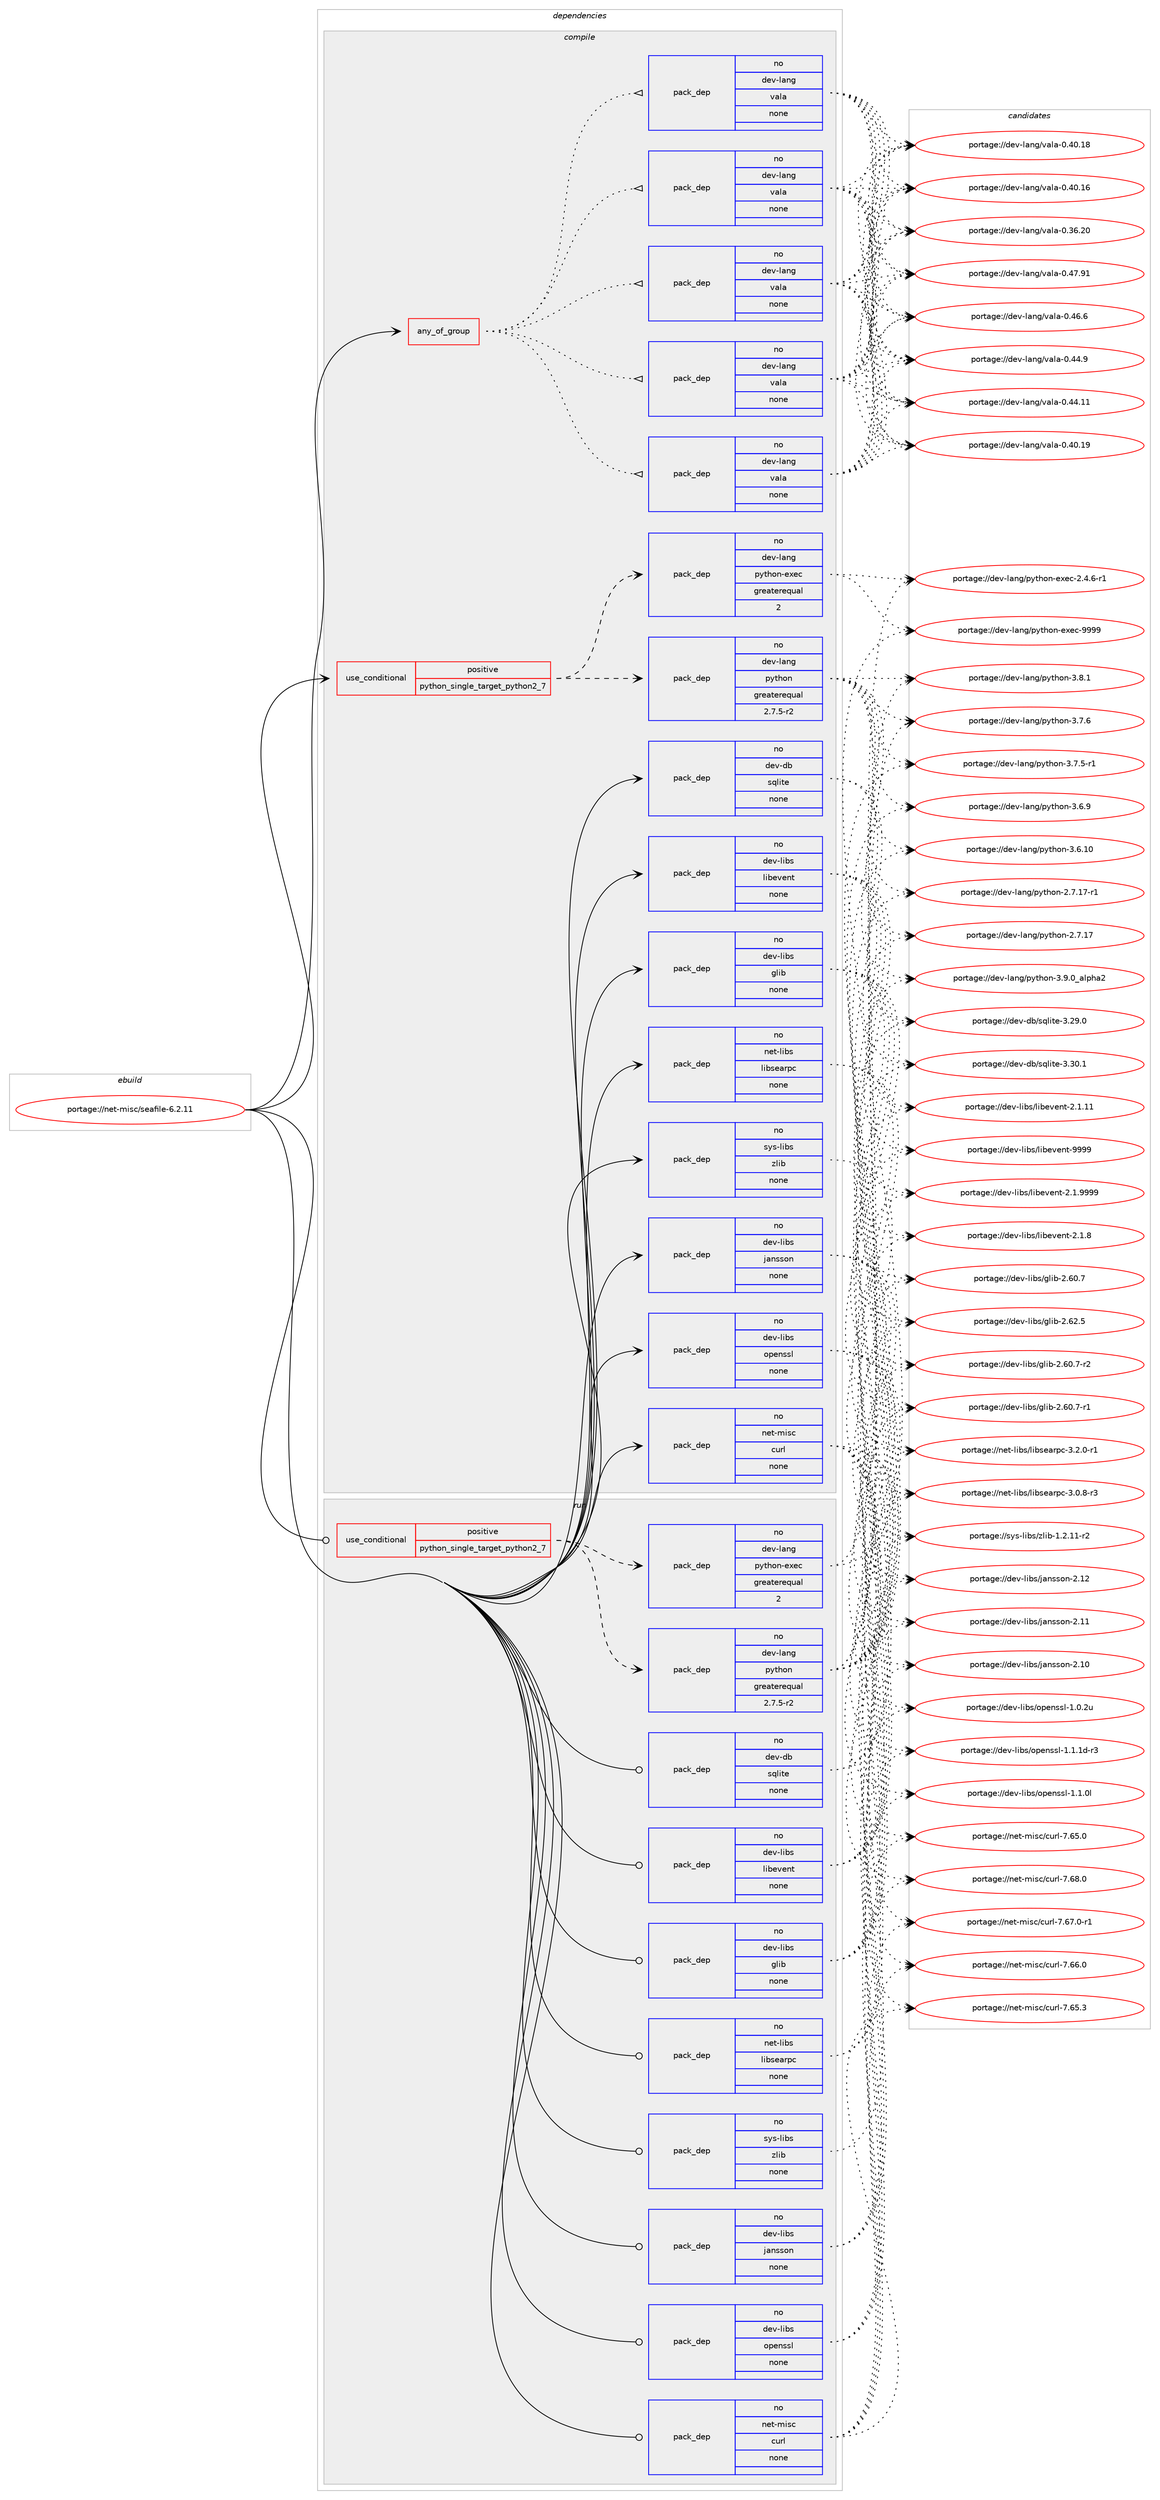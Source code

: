 digraph prolog {

# *************
# Graph options
# *************

newrank=true;
concentrate=true;
compound=true;
graph [rankdir=LR,fontname=Helvetica,fontsize=10,ranksep=1.5];#, ranksep=2.5, nodesep=0.2];
edge  [arrowhead=vee];
node  [fontname=Helvetica,fontsize=10];

# **********
# The ebuild
# **********

subgraph cluster_leftcol {
color=gray;
rank=same;
label=<<i>ebuild</i>>;
id [label="portage://net-misc/seafile-6.2.11", color=red, width=4, href="../net-misc/seafile-6.2.11.svg"];
}

# ****************
# The dependencies
# ****************

subgraph cluster_midcol {
color=gray;
label=<<i>dependencies</i>>;
subgraph cluster_compile {
fillcolor="#eeeeee";
style=filled;
label=<<i>compile</i>>;
subgraph any1448 {
dependency78034 [label=<<TABLE BORDER="0" CELLBORDER="1" CELLSPACING="0" CELLPADDING="4"><TR><TD CELLPADDING="10">any_of_group</TD></TR></TABLE>>, shape=none, color=red];subgraph pack60391 {
dependency78035 [label=<<TABLE BORDER="0" CELLBORDER="1" CELLSPACING="0" CELLPADDING="4" WIDTH="220"><TR><TD ROWSPAN="6" CELLPADDING="30">pack_dep</TD></TR><TR><TD WIDTH="110">no</TD></TR><TR><TD>dev-lang</TD></TR><TR><TD>vala</TD></TR><TR><TD>none</TD></TR><TR><TD></TD></TR></TABLE>>, shape=none, color=blue];
}
dependency78034:e -> dependency78035:w [weight=20,style="dotted",arrowhead="oinv"];
subgraph pack60392 {
dependency78036 [label=<<TABLE BORDER="0" CELLBORDER="1" CELLSPACING="0" CELLPADDING="4" WIDTH="220"><TR><TD ROWSPAN="6" CELLPADDING="30">pack_dep</TD></TR><TR><TD WIDTH="110">no</TD></TR><TR><TD>dev-lang</TD></TR><TR><TD>vala</TD></TR><TR><TD>none</TD></TR><TR><TD></TD></TR></TABLE>>, shape=none, color=blue];
}
dependency78034:e -> dependency78036:w [weight=20,style="dotted",arrowhead="oinv"];
subgraph pack60393 {
dependency78037 [label=<<TABLE BORDER="0" CELLBORDER="1" CELLSPACING="0" CELLPADDING="4" WIDTH="220"><TR><TD ROWSPAN="6" CELLPADDING="30">pack_dep</TD></TR><TR><TD WIDTH="110">no</TD></TR><TR><TD>dev-lang</TD></TR><TR><TD>vala</TD></TR><TR><TD>none</TD></TR><TR><TD></TD></TR></TABLE>>, shape=none, color=blue];
}
dependency78034:e -> dependency78037:w [weight=20,style="dotted",arrowhead="oinv"];
subgraph pack60394 {
dependency78038 [label=<<TABLE BORDER="0" CELLBORDER="1" CELLSPACING="0" CELLPADDING="4" WIDTH="220"><TR><TD ROWSPAN="6" CELLPADDING="30">pack_dep</TD></TR><TR><TD WIDTH="110">no</TD></TR><TR><TD>dev-lang</TD></TR><TR><TD>vala</TD></TR><TR><TD>none</TD></TR><TR><TD></TD></TR></TABLE>>, shape=none, color=blue];
}
dependency78034:e -> dependency78038:w [weight=20,style="dotted",arrowhead="oinv"];
subgraph pack60395 {
dependency78039 [label=<<TABLE BORDER="0" CELLBORDER="1" CELLSPACING="0" CELLPADDING="4" WIDTH="220"><TR><TD ROWSPAN="6" CELLPADDING="30">pack_dep</TD></TR><TR><TD WIDTH="110">no</TD></TR><TR><TD>dev-lang</TD></TR><TR><TD>vala</TD></TR><TR><TD>none</TD></TR><TR><TD></TD></TR></TABLE>>, shape=none, color=blue];
}
dependency78034:e -> dependency78039:w [weight=20,style="dotted",arrowhead="oinv"];
}
id:e -> dependency78034:w [weight=20,style="solid",arrowhead="vee"];
subgraph cond16134 {
dependency78040 [label=<<TABLE BORDER="0" CELLBORDER="1" CELLSPACING="0" CELLPADDING="4"><TR><TD ROWSPAN="3" CELLPADDING="10">use_conditional</TD></TR><TR><TD>positive</TD></TR><TR><TD>python_single_target_python2_7</TD></TR></TABLE>>, shape=none, color=red];
subgraph pack60396 {
dependency78041 [label=<<TABLE BORDER="0" CELLBORDER="1" CELLSPACING="0" CELLPADDING="4" WIDTH="220"><TR><TD ROWSPAN="6" CELLPADDING="30">pack_dep</TD></TR><TR><TD WIDTH="110">no</TD></TR><TR><TD>dev-lang</TD></TR><TR><TD>python</TD></TR><TR><TD>greaterequal</TD></TR><TR><TD>2.7.5-r2</TD></TR></TABLE>>, shape=none, color=blue];
}
dependency78040:e -> dependency78041:w [weight=20,style="dashed",arrowhead="vee"];
subgraph pack60397 {
dependency78042 [label=<<TABLE BORDER="0" CELLBORDER="1" CELLSPACING="0" CELLPADDING="4" WIDTH="220"><TR><TD ROWSPAN="6" CELLPADDING="30">pack_dep</TD></TR><TR><TD WIDTH="110">no</TD></TR><TR><TD>dev-lang</TD></TR><TR><TD>python-exec</TD></TR><TR><TD>greaterequal</TD></TR><TR><TD>2</TD></TR></TABLE>>, shape=none, color=blue];
}
dependency78040:e -> dependency78042:w [weight=20,style="dashed",arrowhead="vee"];
}
id:e -> dependency78040:w [weight=20,style="solid",arrowhead="vee"];
subgraph pack60398 {
dependency78043 [label=<<TABLE BORDER="0" CELLBORDER="1" CELLSPACING="0" CELLPADDING="4" WIDTH="220"><TR><TD ROWSPAN="6" CELLPADDING="30">pack_dep</TD></TR><TR><TD WIDTH="110">no</TD></TR><TR><TD>dev-db</TD></TR><TR><TD>sqlite</TD></TR><TR><TD>none</TD></TR><TR><TD></TD></TR></TABLE>>, shape=none, color=blue];
}
id:e -> dependency78043:w [weight=20,style="solid",arrowhead="vee"];
subgraph pack60399 {
dependency78044 [label=<<TABLE BORDER="0" CELLBORDER="1" CELLSPACING="0" CELLPADDING="4" WIDTH="220"><TR><TD ROWSPAN="6" CELLPADDING="30">pack_dep</TD></TR><TR><TD WIDTH="110">no</TD></TR><TR><TD>dev-libs</TD></TR><TR><TD>glib</TD></TR><TR><TD>none</TD></TR><TR><TD></TD></TR></TABLE>>, shape=none, color=blue];
}
id:e -> dependency78044:w [weight=20,style="solid",arrowhead="vee"];
subgraph pack60400 {
dependency78045 [label=<<TABLE BORDER="0" CELLBORDER="1" CELLSPACING="0" CELLPADDING="4" WIDTH="220"><TR><TD ROWSPAN="6" CELLPADDING="30">pack_dep</TD></TR><TR><TD WIDTH="110">no</TD></TR><TR><TD>dev-libs</TD></TR><TR><TD>jansson</TD></TR><TR><TD>none</TD></TR><TR><TD></TD></TR></TABLE>>, shape=none, color=blue];
}
id:e -> dependency78045:w [weight=20,style="solid",arrowhead="vee"];
subgraph pack60401 {
dependency78046 [label=<<TABLE BORDER="0" CELLBORDER="1" CELLSPACING="0" CELLPADDING="4" WIDTH="220"><TR><TD ROWSPAN="6" CELLPADDING="30">pack_dep</TD></TR><TR><TD WIDTH="110">no</TD></TR><TR><TD>dev-libs</TD></TR><TR><TD>libevent</TD></TR><TR><TD>none</TD></TR><TR><TD></TD></TR></TABLE>>, shape=none, color=blue];
}
id:e -> dependency78046:w [weight=20,style="solid",arrowhead="vee"];
subgraph pack60402 {
dependency78047 [label=<<TABLE BORDER="0" CELLBORDER="1" CELLSPACING="0" CELLPADDING="4" WIDTH="220"><TR><TD ROWSPAN="6" CELLPADDING="30">pack_dep</TD></TR><TR><TD WIDTH="110">no</TD></TR><TR><TD>dev-libs</TD></TR><TR><TD>openssl</TD></TR><TR><TD>none</TD></TR><TR><TD></TD></TR></TABLE>>, shape=none, color=blue];
}
id:e -> dependency78047:w [weight=20,style="solid",arrowhead="vee"];
subgraph pack60403 {
dependency78048 [label=<<TABLE BORDER="0" CELLBORDER="1" CELLSPACING="0" CELLPADDING="4" WIDTH="220"><TR><TD ROWSPAN="6" CELLPADDING="30">pack_dep</TD></TR><TR><TD WIDTH="110">no</TD></TR><TR><TD>net-libs</TD></TR><TR><TD>libsearpc</TD></TR><TR><TD>none</TD></TR><TR><TD></TD></TR></TABLE>>, shape=none, color=blue];
}
id:e -> dependency78048:w [weight=20,style="solid",arrowhead="vee"];
subgraph pack60404 {
dependency78049 [label=<<TABLE BORDER="0" CELLBORDER="1" CELLSPACING="0" CELLPADDING="4" WIDTH="220"><TR><TD ROWSPAN="6" CELLPADDING="30">pack_dep</TD></TR><TR><TD WIDTH="110">no</TD></TR><TR><TD>net-misc</TD></TR><TR><TD>curl</TD></TR><TR><TD>none</TD></TR><TR><TD></TD></TR></TABLE>>, shape=none, color=blue];
}
id:e -> dependency78049:w [weight=20,style="solid",arrowhead="vee"];
subgraph pack60405 {
dependency78050 [label=<<TABLE BORDER="0" CELLBORDER="1" CELLSPACING="0" CELLPADDING="4" WIDTH="220"><TR><TD ROWSPAN="6" CELLPADDING="30">pack_dep</TD></TR><TR><TD WIDTH="110">no</TD></TR><TR><TD>sys-libs</TD></TR><TR><TD>zlib</TD></TR><TR><TD>none</TD></TR><TR><TD></TD></TR></TABLE>>, shape=none, color=blue];
}
id:e -> dependency78050:w [weight=20,style="solid",arrowhead="vee"];
}
subgraph cluster_compileandrun {
fillcolor="#eeeeee";
style=filled;
label=<<i>compile and run</i>>;
}
subgraph cluster_run {
fillcolor="#eeeeee";
style=filled;
label=<<i>run</i>>;
subgraph cond16135 {
dependency78051 [label=<<TABLE BORDER="0" CELLBORDER="1" CELLSPACING="0" CELLPADDING="4"><TR><TD ROWSPAN="3" CELLPADDING="10">use_conditional</TD></TR><TR><TD>positive</TD></TR><TR><TD>python_single_target_python2_7</TD></TR></TABLE>>, shape=none, color=red];
subgraph pack60406 {
dependency78052 [label=<<TABLE BORDER="0" CELLBORDER="1" CELLSPACING="0" CELLPADDING="4" WIDTH="220"><TR><TD ROWSPAN="6" CELLPADDING="30">pack_dep</TD></TR><TR><TD WIDTH="110">no</TD></TR><TR><TD>dev-lang</TD></TR><TR><TD>python</TD></TR><TR><TD>greaterequal</TD></TR><TR><TD>2.7.5-r2</TD></TR></TABLE>>, shape=none, color=blue];
}
dependency78051:e -> dependency78052:w [weight=20,style="dashed",arrowhead="vee"];
subgraph pack60407 {
dependency78053 [label=<<TABLE BORDER="0" CELLBORDER="1" CELLSPACING="0" CELLPADDING="4" WIDTH="220"><TR><TD ROWSPAN="6" CELLPADDING="30">pack_dep</TD></TR><TR><TD WIDTH="110">no</TD></TR><TR><TD>dev-lang</TD></TR><TR><TD>python-exec</TD></TR><TR><TD>greaterequal</TD></TR><TR><TD>2</TD></TR></TABLE>>, shape=none, color=blue];
}
dependency78051:e -> dependency78053:w [weight=20,style="dashed",arrowhead="vee"];
}
id:e -> dependency78051:w [weight=20,style="solid",arrowhead="odot"];
subgraph pack60408 {
dependency78054 [label=<<TABLE BORDER="0" CELLBORDER="1" CELLSPACING="0" CELLPADDING="4" WIDTH="220"><TR><TD ROWSPAN="6" CELLPADDING="30">pack_dep</TD></TR><TR><TD WIDTH="110">no</TD></TR><TR><TD>dev-db</TD></TR><TR><TD>sqlite</TD></TR><TR><TD>none</TD></TR><TR><TD></TD></TR></TABLE>>, shape=none, color=blue];
}
id:e -> dependency78054:w [weight=20,style="solid",arrowhead="odot"];
subgraph pack60409 {
dependency78055 [label=<<TABLE BORDER="0" CELLBORDER="1" CELLSPACING="0" CELLPADDING="4" WIDTH="220"><TR><TD ROWSPAN="6" CELLPADDING="30">pack_dep</TD></TR><TR><TD WIDTH="110">no</TD></TR><TR><TD>dev-libs</TD></TR><TR><TD>glib</TD></TR><TR><TD>none</TD></TR><TR><TD></TD></TR></TABLE>>, shape=none, color=blue];
}
id:e -> dependency78055:w [weight=20,style="solid",arrowhead="odot"];
subgraph pack60410 {
dependency78056 [label=<<TABLE BORDER="0" CELLBORDER="1" CELLSPACING="0" CELLPADDING="4" WIDTH="220"><TR><TD ROWSPAN="6" CELLPADDING="30">pack_dep</TD></TR><TR><TD WIDTH="110">no</TD></TR><TR><TD>dev-libs</TD></TR><TR><TD>jansson</TD></TR><TR><TD>none</TD></TR><TR><TD></TD></TR></TABLE>>, shape=none, color=blue];
}
id:e -> dependency78056:w [weight=20,style="solid",arrowhead="odot"];
subgraph pack60411 {
dependency78057 [label=<<TABLE BORDER="0" CELLBORDER="1" CELLSPACING="0" CELLPADDING="4" WIDTH="220"><TR><TD ROWSPAN="6" CELLPADDING="30">pack_dep</TD></TR><TR><TD WIDTH="110">no</TD></TR><TR><TD>dev-libs</TD></TR><TR><TD>libevent</TD></TR><TR><TD>none</TD></TR><TR><TD></TD></TR></TABLE>>, shape=none, color=blue];
}
id:e -> dependency78057:w [weight=20,style="solid",arrowhead="odot"];
subgraph pack60412 {
dependency78058 [label=<<TABLE BORDER="0" CELLBORDER="1" CELLSPACING="0" CELLPADDING="4" WIDTH="220"><TR><TD ROWSPAN="6" CELLPADDING="30">pack_dep</TD></TR><TR><TD WIDTH="110">no</TD></TR><TR><TD>dev-libs</TD></TR><TR><TD>openssl</TD></TR><TR><TD>none</TD></TR><TR><TD></TD></TR></TABLE>>, shape=none, color=blue];
}
id:e -> dependency78058:w [weight=20,style="solid",arrowhead="odot"];
subgraph pack60413 {
dependency78059 [label=<<TABLE BORDER="0" CELLBORDER="1" CELLSPACING="0" CELLPADDING="4" WIDTH="220"><TR><TD ROWSPAN="6" CELLPADDING="30">pack_dep</TD></TR><TR><TD WIDTH="110">no</TD></TR><TR><TD>net-libs</TD></TR><TR><TD>libsearpc</TD></TR><TR><TD>none</TD></TR><TR><TD></TD></TR></TABLE>>, shape=none, color=blue];
}
id:e -> dependency78059:w [weight=20,style="solid",arrowhead="odot"];
subgraph pack60414 {
dependency78060 [label=<<TABLE BORDER="0" CELLBORDER="1" CELLSPACING="0" CELLPADDING="4" WIDTH="220"><TR><TD ROWSPAN="6" CELLPADDING="30">pack_dep</TD></TR><TR><TD WIDTH="110">no</TD></TR><TR><TD>net-misc</TD></TR><TR><TD>curl</TD></TR><TR><TD>none</TD></TR><TR><TD></TD></TR></TABLE>>, shape=none, color=blue];
}
id:e -> dependency78060:w [weight=20,style="solid",arrowhead="odot"];
subgraph pack60415 {
dependency78061 [label=<<TABLE BORDER="0" CELLBORDER="1" CELLSPACING="0" CELLPADDING="4" WIDTH="220"><TR><TD ROWSPAN="6" CELLPADDING="30">pack_dep</TD></TR><TR><TD WIDTH="110">no</TD></TR><TR><TD>sys-libs</TD></TR><TR><TD>zlib</TD></TR><TR><TD>none</TD></TR><TR><TD></TD></TR></TABLE>>, shape=none, color=blue];
}
id:e -> dependency78061:w [weight=20,style="solid",arrowhead="odot"];
}
}

# **************
# The candidates
# **************

subgraph cluster_choices {
rank=same;
color=gray;
label=<<i>candidates</i>>;

subgraph choice60391 {
color=black;
nodesep=1;
choice10010111845108971101034711897108974548465255465749 [label="portage://dev-lang/vala-0.47.91", color=red, width=4,href="../dev-lang/vala-0.47.91.svg"];
choice100101118451089711010347118971089745484652544654 [label="portage://dev-lang/vala-0.46.6", color=red, width=4,href="../dev-lang/vala-0.46.6.svg"];
choice100101118451089711010347118971089745484652524657 [label="portage://dev-lang/vala-0.44.9", color=red, width=4,href="../dev-lang/vala-0.44.9.svg"];
choice10010111845108971101034711897108974548465252464949 [label="portage://dev-lang/vala-0.44.11", color=red, width=4,href="../dev-lang/vala-0.44.11.svg"];
choice10010111845108971101034711897108974548465248464957 [label="portage://dev-lang/vala-0.40.19", color=red, width=4,href="../dev-lang/vala-0.40.19.svg"];
choice10010111845108971101034711897108974548465248464956 [label="portage://dev-lang/vala-0.40.18", color=red, width=4,href="../dev-lang/vala-0.40.18.svg"];
choice10010111845108971101034711897108974548465248464954 [label="portage://dev-lang/vala-0.40.16", color=red, width=4,href="../dev-lang/vala-0.40.16.svg"];
choice10010111845108971101034711897108974548465154465048 [label="portage://dev-lang/vala-0.36.20", color=red, width=4,href="../dev-lang/vala-0.36.20.svg"];
dependency78035:e -> choice10010111845108971101034711897108974548465255465749:w [style=dotted,weight="100"];
dependency78035:e -> choice100101118451089711010347118971089745484652544654:w [style=dotted,weight="100"];
dependency78035:e -> choice100101118451089711010347118971089745484652524657:w [style=dotted,weight="100"];
dependency78035:e -> choice10010111845108971101034711897108974548465252464949:w [style=dotted,weight="100"];
dependency78035:e -> choice10010111845108971101034711897108974548465248464957:w [style=dotted,weight="100"];
dependency78035:e -> choice10010111845108971101034711897108974548465248464956:w [style=dotted,weight="100"];
dependency78035:e -> choice10010111845108971101034711897108974548465248464954:w [style=dotted,weight="100"];
dependency78035:e -> choice10010111845108971101034711897108974548465154465048:w [style=dotted,weight="100"];
}
subgraph choice60392 {
color=black;
nodesep=1;
choice10010111845108971101034711897108974548465255465749 [label="portage://dev-lang/vala-0.47.91", color=red, width=4,href="../dev-lang/vala-0.47.91.svg"];
choice100101118451089711010347118971089745484652544654 [label="portage://dev-lang/vala-0.46.6", color=red, width=4,href="../dev-lang/vala-0.46.6.svg"];
choice100101118451089711010347118971089745484652524657 [label="portage://dev-lang/vala-0.44.9", color=red, width=4,href="../dev-lang/vala-0.44.9.svg"];
choice10010111845108971101034711897108974548465252464949 [label="portage://dev-lang/vala-0.44.11", color=red, width=4,href="../dev-lang/vala-0.44.11.svg"];
choice10010111845108971101034711897108974548465248464957 [label="portage://dev-lang/vala-0.40.19", color=red, width=4,href="../dev-lang/vala-0.40.19.svg"];
choice10010111845108971101034711897108974548465248464956 [label="portage://dev-lang/vala-0.40.18", color=red, width=4,href="../dev-lang/vala-0.40.18.svg"];
choice10010111845108971101034711897108974548465248464954 [label="portage://dev-lang/vala-0.40.16", color=red, width=4,href="../dev-lang/vala-0.40.16.svg"];
choice10010111845108971101034711897108974548465154465048 [label="portage://dev-lang/vala-0.36.20", color=red, width=4,href="../dev-lang/vala-0.36.20.svg"];
dependency78036:e -> choice10010111845108971101034711897108974548465255465749:w [style=dotted,weight="100"];
dependency78036:e -> choice100101118451089711010347118971089745484652544654:w [style=dotted,weight="100"];
dependency78036:e -> choice100101118451089711010347118971089745484652524657:w [style=dotted,weight="100"];
dependency78036:e -> choice10010111845108971101034711897108974548465252464949:w [style=dotted,weight="100"];
dependency78036:e -> choice10010111845108971101034711897108974548465248464957:w [style=dotted,weight="100"];
dependency78036:e -> choice10010111845108971101034711897108974548465248464956:w [style=dotted,weight="100"];
dependency78036:e -> choice10010111845108971101034711897108974548465248464954:w [style=dotted,weight="100"];
dependency78036:e -> choice10010111845108971101034711897108974548465154465048:w [style=dotted,weight="100"];
}
subgraph choice60393 {
color=black;
nodesep=1;
choice10010111845108971101034711897108974548465255465749 [label="portage://dev-lang/vala-0.47.91", color=red, width=4,href="../dev-lang/vala-0.47.91.svg"];
choice100101118451089711010347118971089745484652544654 [label="portage://dev-lang/vala-0.46.6", color=red, width=4,href="../dev-lang/vala-0.46.6.svg"];
choice100101118451089711010347118971089745484652524657 [label="portage://dev-lang/vala-0.44.9", color=red, width=4,href="../dev-lang/vala-0.44.9.svg"];
choice10010111845108971101034711897108974548465252464949 [label="portage://dev-lang/vala-0.44.11", color=red, width=4,href="../dev-lang/vala-0.44.11.svg"];
choice10010111845108971101034711897108974548465248464957 [label="portage://dev-lang/vala-0.40.19", color=red, width=4,href="../dev-lang/vala-0.40.19.svg"];
choice10010111845108971101034711897108974548465248464956 [label="portage://dev-lang/vala-0.40.18", color=red, width=4,href="../dev-lang/vala-0.40.18.svg"];
choice10010111845108971101034711897108974548465248464954 [label="portage://dev-lang/vala-0.40.16", color=red, width=4,href="../dev-lang/vala-0.40.16.svg"];
choice10010111845108971101034711897108974548465154465048 [label="portage://dev-lang/vala-0.36.20", color=red, width=4,href="../dev-lang/vala-0.36.20.svg"];
dependency78037:e -> choice10010111845108971101034711897108974548465255465749:w [style=dotted,weight="100"];
dependency78037:e -> choice100101118451089711010347118971089745484652544654:w [style=dotted,weight="100"];
dependency78037:e -> choice100101118451089711010347118971089745484652524657:w [style=dotted,weight="100"];
dependency78037:e -> choice10010111845108971101034711897108974548465252464949:w [style=dotted,weight="100"];
dependency78037:e -> choice10010111845108971101034711897108974548465248464957:w [style=dotted,weight="100"];
dependency78037:e -> choice10010111845108971101034711897108974548465248464956:w [style=dotted,weight="100"];
dependency78037:e -> choice10010111845108971101034711897108974548465248464954:w [style=dotted,weight="100"];
dependency78037:e -> choice10010111845108971101034711897108974548465154465048:w [style=dotted,weight="100"];
}
subgraph choice60394 {
color=black;
nodesep=1;
choice10010111845108971101034711897108974548465255465749 [label="portage://dev-lang/vala-0.47.91", color=red, width=4,href="../dev-lang/vala-0.47.91.svg"];
choice100101118451089711010347118971089745484652544654 [label="portage://dev-lang/vala-0.46.6", color=red, width=4,href="../dev-lang/vala-0.46.6.svg"];
choice100101118451089711010347118971089745484652524657 [label="portage://dev-lang/vala-0.44.9", color=red, width=4,href="../dev-lang/vala-0.44.9.svg"];
choice10010111845108971101034711897108974548465252464949 [label="portage://dev-lang/vala-0.44.11", color=red, width=4,href="../dev-lang/vala-0.44.11.svg"];
choice10010111845108971101034711897108974548465248464957 [label="portage://dev-lang/vala-0.40.19", color=red, width=4,href="../dev-lang/vala-0.40.19.svg"];
choice10010111845108971101034711897108974548465248464956 [label="portage://dev-lang/vala-0.40.18", color=red, width=4,href="../dev-lang/vala-0.40.18.svg"];
choice10010111845108971101034711897108974548465248464954 [label="portage://dev-lang/vala-0.40.16", color=red, width=4,href="../dev-lang/vala-0.40.16.svg"];
choice10010111845108971101034711897108974548465154465048 [label="portage://dev-lang/vala-0.36.20", color=red, width=4,href="../dev-lang/vala-0.36.20.svg"];
dependency78038:e -> choice10010111845108971101034711897108974548465255465749:w [style=dotted,weight="100"];
dependency78038:e -> choice100101118451089711010347118971089745484652544654:w [style=dotted,weight="100"];
dependency78038:e -> choice100101118451089711010347118971089745484652524657:w [style=dotted,weight="100"];
dependency78038:e -> choice10010111845108971101034711897108974548465252464949:w [style=dotted,weight="100"];
dependency78038:e -> choice10010111845108971101034711897108974548465248464957:w [style=dotted,weight="100"];
dependency78038:e -> choice10010111845108971101034711897108974548465248464956:w [style=dotted,weight="100"];
dependency78038:e -> choice10010111845108971101034711897108974548465248464954:w [style=dotted,weight="100"];
dependency78038:e -> choice10010111845108971101034711897108974548465154465048:w [style=dotted,weight="100"];
}
subgraph choice60395 {
color=black;
nodesep=1;
choice10010111845108971101034711897108974548465255465749 [label="portage://dev-lang/vala-0.47.91", color=red, width=4,href="../dev-lang/vala-0.47.91.svg"];
choice100101118451089711010347118971089745484652544654 [label="portage://dev-lang/vala-0.46.6", color=red, width=4,href="../dev-lang/vala-0.46.6.svg"];
choice100101118451089711010347118971089745484652524657 [label="portage://dev-lang/vala-0.44.9", color=red, width=4,href="../dev-lang/vala-0.44.9.svg"];
choice10010111845108971101034711897108974548465252464949 [label="portage://dev-lang/vala-0.44.11", color=red, width=4,href="../dev-lang/vala-0.44.11.svg"];
choice10010111845108971101034711897108974548465248464957 [label="portage://dev-lang/vala-0.40.19", color=red, width=4,href="../dev-lang/vala-0.40.19.svg"];
choice10010111845108971101034711897108974548465248464956 [label="portage://dev-lang/vala-0.40.18", color=red, width=4,href="../dev-lang/vala-0.40.18.svg"];
choice10010111845108971101034711897108974548465248464954 [label="portage://dev-lang/vala-0.40.16", color=red, width=4,href="../dev-lang/vala-0.40.16.svg"];
choice10010111845108971101034711897108974548465154465048 [label="portage://dev-lang/vala-0.36.20", color=red, width=4,href="../dev-lang/vala-0.36.20.svg"];
dependency78039:e -> choice10010111845108971101034711897108974548465255465749:w [style=dotted,weight="100"];
dependency78039:e -> choice100101118451089711010347118971089745484652544654:w [style=dotted,weight="100"];
dependency78039:e -> choice100101118451089711010347118971089745484652524657:w [style=dotted,weight="100"];
dependency78039:e -> choice10010111845108971101034711897108974548465252464949:w [style=dotted,weight="100"];
dependency78039:e -> choice10010111845108971101034711897108974548465248464957:w [style=dotted,weight="100"];
dependency78039:e -> choice10010111845108971101034711897108974548465248464956:w [style=dotted,weight="100"];
dependency78039:e -> choice10010111845108971101034711897108974548465248464954:w [style=dotted,weight="100"];
dependency78039:e -> choice10010111845108971101034711897108974548465154465048:w [style=dotted,weight="100"];
}
subgraph choice60396 {
color=black;
nodesep=1;
choice10010111845108971101034711212111610411111045514657464895971081121049750 [label="portage://dev-lang/python-3.9.0_alpha2", color=red, width=4,href="../dev-lang/python-3.9.0_alpha2.svg"];
choice100101118451089711010347112121116104111110455146564649 [label="portage://dev-lang/python-3.8.1", color=red, width=4,href="../dev-lang/python-3.8.1.svg"];
choice100101118451089711010347112121116104111110455146554654 [label="portage://dev-lang/python-3.7.6", color=red, width=4,href="../dev-lang/python-3.7.6.svg"];
choice1001011184510897110103471121211161041111104551465546534511449 [label="portage://dev-lang/python-3.7.5-r1", color=red, width=4,href="../dev-lang/python-3.7.5-r1.svg"];
choice100101118451089711010347112121116104111110455146544657 [label="portage://dev-lang/python-3.6.9", color=red, width=4,href="../dev-lang/python-3.6.9.svg"];
choice10010111845108971101034711212111610411111045514654464948 [label="portage://dev-lang/python-3.6.10", color=red, width=4,href="../dev-lang/python-3.6.10.svg"];
choice100101118451089711010347112121116104111110455046554649554511449 [label="portage://dev-lang/python-2.7.17-r1", color=red, width=4,href="../dev-lang/python-2.7.17-r1.svg"];
choice10010111845108971101034711212111610411111045504655464955 [label="portage://dev-lang/python-2.7.17", color=red, width=4,href="../dev-lang/python-2.7.17.svg"];
dependency78041:e -> choice10010111845108971101034711212111610411111045514657464895971081121049750:w [style=dotted,weight="100"];
dependency78041:e -> choice100101118451089711010347112121116104111110455146564649:w [style=dotted,weight="100"];
dependency78041:e -> choice100101118451089711010347112121116104111110455146554654:w [style=dotted,weight="100"];
dependency78041:e -> choice1001011184510897110103471121211161041111104551465546534511449:w [style=dotted,weight="100"];
dependency78041:e -> choice100101118451089711010347112121116104111110455146544657:w [style=dotted,weight="100"];
dependency78041:e -> choice10010111845108971101034711212111610411111045514654464948:w [style=dotted,weight="100"];
dependency78041:e -> choice100101118451089711010347112121116104111110455046554649554511449:w [style=dotted,weight="100"];
dependency78041:e -> choice10010111845108971101034711212111610411111045504655464955:w [style=dotted,weight="100"];
}
subgraph choice60397 {
color=black;
nodesep=1;
choice10010111845108971101034711212111610411111045101120101994557575757 [label="portage://dev-lang/python-exec-9999", color=red, width=4,href="../dev-lang/python-exec-9999.svg"];
choice10010111845108971101034711212111610411111045101120101994550465246544511449 [label="portage://dev-lang/python-exec-2.4.6-r1", color=red, width=4,href="../dev-lang/python-exec-2.4.6-r1.svg"];
dependency78042:e -> choice10010111845108971101034711212111610411111045101120101994557575757:w [style=dotted,weight="100"];
dependency78042:e -> choice10010111845108971101034711212111610411111045101120101994550465246544511449:w [style=dotted,weight="100"];
}
subgraph choice60398 {
color=black;
nodesep=1;
choice10010111845100984711511310810511610145514651484649 [label="portage://dev-db/sqlite-3.30.1", color=red, width=4,href="../dev-db/sqlite-3.30.1.svg"];
choice10010111845100984711511310810511610145514650574648 [label="portage://dev-db/sqlite-3.29.0", color=red, width=4,href="../dev-db/sqlite-3.29.0.svg"];
dependency78043:e -> choice10010111845100984711511310810511610145514651484649:w [style=dotted,weight="100"];
dependency78043:e -> choice10010111845100984711511310810511610145514650574648:w [style=dotted,weight="100"];
}
subgraph choice60399 {
color=black;
nodesep=1;
choice1001011184510810598115471031081059845504654504653 [label="portage://dev-libs/glib-2.62.5", color=red, width=4,href="../dev-libs/glib-2.62.5.svg"];
choice10010111845108105981154710310810598455046544846554511450 [label="portage://dev-libs/glib-2.60.7-r2", color=red, width=4,href="../dev-libs/glib-2.60.7-r2.svg"];
choice10010111845108105981154710310810598455046544846554511449 [label="portage://dev-libs/glib-2.60.7-r1", color=red, width=4,href="../dev-libs/glib-2.60.7-r1.svg"];
choice1001011184510810598115471031081059845504654484655 [label="portage://dev-libs/glib-2.60.7", color=red, width=4,href="../dev-libs/glib-2.60.7.svg"];
dependency78044:e -> choice1001011184510810598115471031081059845504654504653:w [style=dotted,weight="100"];
dependency78044:e -> choice10010111845108105981154710310810598455046544846554511450:w [style=dotted,weight="100"];
dependency78044:e -> choice10010111845108105981154710310810598455046544846554511449:w [style=dotted,weight="100"];
dependency78044:e -> choice1001011184510810598115471031081059845504654484655:w [style=dotted,weight="100"];
}
subgraph choice60400 {
color=black;
nodesep=1;
choice100101118451081059811547106971101151151111104550464950 [label="portage://dev-libs/jansson-2.12", color=red, width=4,href="../dev-libs/jansson-2.12.svg"];
choice100101118451081059811547106971101151151111104550464949 [label="portage://dev-libs/jansson-2.11", color=red, width=4,href="../dev-libs/jansson-2.11.svg"];
choice100101118451081059811547106971101151151111104550464948 [label="portage://dev-libs/jansson-2.10", color=red, width=4,href="../dev-libs/jansson-2.10.svg"];
dependency78045:e -> choice100101118451081059811547106971101151151111104550464950:w [style=dotted,weight="100"];
dependency78045:e -> choice100101118451081059811547106971101151151111104550464949:w [style=dotted,weight="100"];
dependency78045:e -> choice100101118451081059811547106971101151151111104550464948:w [style=dotted,weight="100"];
}
subgraph choice60401 {
color=black;
nodesep=1;
choice100101118451081059811547108105981011181011101164557575757 [label="portage://dev-libs/libevent-9999", color=red, width=4,href="../dev-libs/libevent-9999.svg"];
choice10010111845108105981154710810598101118101110116455046494657575757 [label="portage://dev-libs/libevent-2.1.9999", color=red, width=4,href="../dev-libs/libevent-2.1.9999.svg"];
choice10010111845108105981154710810598101118101110116455046494656 [label="portage://dev-libs/libevent-2.1.8", color=red, width=4,href="../dev-libs/libevent-2.1.8.svg"];
choice1001011184510810598115471081059810111810111011645504649464949 [label="portage://dev-libs/libevent-2.1.11", color=red, width=4,href="../dev-libs/libevent-2.1.11.svg"];
dependency78046:e -> choice100101118451081059811547108105981011181011101164557575757:w [style=dotted,weight="100"];
dependency78046:e -> choice10010111845108105981154710810598101118101110116455046494657575757:w [style=dotted,weight="100"];
dependency78046:e -> choice10010111845108105981154710810598101118101110116455046494656:w [style=dotted,weight="100"];
dependency78046:e -> choice1001011184510810598115471081059810111810111011645504649464949:w [style=dotted,weight="100"];
}
subgraph choice60402 {
color=black;
nodesep=1;
choice1001011184510810598115471111121011101151151084549464946491004511451 [label="portage://dev-libs/openssl-1.1.1d-r3", color=red, width=4,href="../dev-libs/openssl-1.1.1d-r3.svg"];
choice100101118451081059811547111112101110115115108454946494648108 [label="portage://dev-libs/openssl-1.1.0l", color=red, width=4,href="../dev-libs/openssl-1.1.0l.svg"];
choice100101118451081059811547111112101110115115108454946484650117 [label="portage://dev-libs/openssl-1.0.2u", color=red, width=4,href="../dev-libs/openssl-1.0.2u.svg"];
dependency78047:e -> choice1001011184510810598115471111121011101151151084549464946491004511451:w [style=dotted,weight="100"];
dependency78047:e -> choice100101118451081059811547111112101110115115108454946494648108:w [style=dotted,weight="100"];
dependency78047:e -> choice100101118451081059811547111112101110115115108454946484650117:w [style=dotted,weight="100"];
}
subgraph choice60403 {
color=black;
nodesep=1;
choice1101011164510810598115471081059811510197114112994551465046484511449 [label="portage://net-libs/libsearpc-3.2.0-r1", color=red, width=4,href="../net-libs/libsearpc-3.2.0-r1.svg"];
choice1101011164510810598115471081059811510197114112994551464846564511451 [label="portage://net-libs/libsearpc-3.0.8-r3", color=red, width=4,href="../net-libs/libsearpc-3.0.8-r3.svg"];
dependency78048:e -> choice1101011164510810598115471081059811510197114112994551465046484511449:w [style=dotted,weight="100"];
dependency78048:e -> choice1101011164510810598115471081059811510197114112994551464846564511451:w [style=dotted,weight="100"];
}
subgraph choice60404 {
color=black;
nodesep=1;
choice1101011164510910511599479911711410845554654564648 [label="portage://net-misc/curl-7.68.0", color=red, width=4,href="../net-misc/curl-7.68.0.svg"];
choice11010111645109105115994799117114108455546545546484511449 [label="portage://net-misc/curl-7.67.0-r1", color=red, width=4,href="../net-misc/curl-7.67.0-r1.svg"];
choice1101011164510910511599479911711410845554654544648 [label="portage://net-misc/curl-7.66.0", color=red, width=4,href="../net-misc/curl-7.66.0.svg"];
choice1101011164510910511599479911711410845554654534651 [label="portage://net-misc/curl-7.65.3", color=red, width=4,href="../net-misc/curl-7.65.3.svg"];
choice1101011164510910511599479911711410845554654534648 [label="portage://net-misc/curl-7.65.0", color=red, width=4,href="../net-misc/curl-7.65.0.svg"];
dependency78049:e -> choice1101011164510910511599479911711410845554654564648:w [style=dotted,weight="100"];
dependency78049:e -> choice11010111645109105115994799117114108455546545546484511449:w [style=dotted,weight="100"];
dependency78049:e -> choice1101011164510910511599479911711410845554654544648:w [style=dotted,weight="100"];
dependency78049:e -> choice1101011164510910511599479911711410845554654534651:w [style=dotted,weight="100"];
dependency78049:e -> choice1101011164510910511599479911711410845554654534648:w [style=dotted,weight="100"];
}
subgraph choice60405 {
color=black;
nodesep=1;
choice11512111545108105981154712210810598454946504649494511450 [label="portage://sys-libs/zlib-1.2.11-r2", color=red, width=4,href="../sys-libs/zlib-1.2.11-r2.svg"];
dependency78050:e -> choice11512111545108105981154712210810598454946504649494511450:w [style=dotted,weight="100"];
}
subgraph choice60406 {
color=black;
nodesep=1;
choice10010111845108971101034711212111610411111045514657464895971081121049750 [label="portage://dev-lang/python-3.9.0_alpha2", color=red, width=4,href="../dev-lang/python-3.9.0_alpha2.svg"];
choice100101118451089711010347112121116104111110455146564649 [label="portage://dev-lang/python-3.8.1", color=red, width=4,href="../dev-lang/python-3.8.1.svg"];
choice100101118451089711010347112121116104111110455146554654 [label="portage://dev-lang/python-3.7.6", color=red, width=4,href="../dev-lang/python-3.7.6.svg"];
choice1001011184510897110103471121211161041111104551465546534511449 [label="portage://dev-lang/python-3.7.5-r1", color=red, width=4,href="../dev-lang/python-3.7.5-r1.svg"];
choice100101118451089711010347112121116104111110455146544657 [label="portage://dev-lang/python-3.6.9", color=red, width=4,href="../dev-lang/python-3.6.9.svg"];
choice10010111845108971101034711212111610411111045514654464948 [label="portage://dev-lang/python-3.6.10", color=red, width=4,href="../dev-lang/python-3.6.10.svg"];
choice100101118451089711010347112121116104111110455046554649554511449 [label="portage://dev-lang/python-2.7.17-r1", color=red, width=4,href="../dev-lang/python-2.7.17-r1.svg"];
choice10010111845108971101034711212111610411111045504655464955 [label="portage://dev-lang/python-2.7.17", color=red, width=4,href="../dev-lang/python-2.7.17.svg"];
dependency78052:e -> choice10010111845108971101034711212111610411111045514657464895971081121049750:w [style=dotted,weight="100"];
dependency78052:e -> choice100101118451089711010347112121116104111110455146564649:w [style=dotted,weight="100"];
dependency78052:e -> choice100101118451089711010347112121116104111110455146554654:w [style=dotted,weight="100"];
dependency78052:e -> choice1001011184510897110103471121211161041111104551465546534511449:w [style=dotted,weight="100"];
dependency78052:e -> choice100101118451089711010347112121116104111110455146544657:w [style=dotted,weight="100"];
dependency78052:e -> choice10010111845108971101034711212111610411111045514654464948:w [style=dotted,weight="100"];
dependency78052:e -> choice100101118451089711010347112121116104111110455046554649554511449:w [style=dotted,weight="100"];
dependency78052:e -> choice10010111845108971101034711212111610411111045504655464955:w [style=dotted,weight="100"];
}
subgraph choice60407 {
color=black;
nodesep=1;
choice10010111845108971101034711212111610411111045101120101994557575757 [label="portage://dev-lang/python-exec-9999", color=red, width=4,href="../dev-lang/python-exec-9999.svg"];
choice10010111845108971101034711212111610411111045101120101994550465246544511449 [label="portage://dev-lang/python-exec-2.4.6-r1", color=red, width=4,href="../dev-lang/python-exec-2.4.6-r1.svg"];
dependency78053:e -> choice10010111845108971101034711212111610411111045101120101994557575757:w [style=dotted,weight="100"];
dependency78053:e -> choice10010111845108971101034711212111610411111045101120101994550465246544511449:w [style=dotted,weight="100"];
}
subgraph choice60408 {
color=black;
nodesep=1;
choice10010111845100984711511310810511610145514651484649 [label="portage://dev-db/sqlite-3.30.1", color=red, width=4,href="../dev-db/sqlite-3.30.1.svg"];
choice10010111845100984711511310810511610145514650574648 [label="portage://dev-db/sqlite-3.29.0", color=red, width=4,href="../dev-db/sqlite-3.29.0.svg"];
dependency78054:e -> choice10010111845100984711511310810511610145514651484649:w [style=dotted,weight="100"];
dependency78054:e -> choice10010111845100984711511310810511610145514650574648:w [style=dotted,weight="100"];
}
subgraph choice60409 {
color=black;
nodesep=1;
choice1001011184510810598115471031081059845504654504653 [label="portage://dev-libs/glib-2.62.5", color=red, width=4,href="../dev-libs/glib-2.62.5.svg"];
choice10010111845108105981154710310810598455046544846554511450 [label="portage://dev-libs/glib-2.60.7-r2", color=red, width=4,href="../dev-libs/glib-2.60.7-r2.svg"];
choice10010111845108105981154710310810598455046544846554511449 [label="portage://dev-libs/glib-2.60.7-r1", color=red, width=4,href="../dev-libs/glib-2.60.7-r1.svg"];
choice1001011184510810598115471031081059845504654484655 [label="portage://dev-libs/glib-2.60.7", color=red, width=4,href="../dev-libs/glib-2.60.7.svg"];
dependency78055:e -> choice1001011184510810598115471031081059845504654504653:w [style=dotted,weight="100"];
dependency78055:e -> choice10010111845108105981154710310810598455046544846554511450:w [style=dotted,weight="100"];
dependency78055:e -> choice10010111845108105981154710310810598455046544846554511449:w [style=dotted,weight="100"];
dependency78055:e -> choice1001011184510810598115471031081059845504654484655:w [style=dotted,weight="100"];
}
subgraph choice60410 {
color=black;
nodesep=1;
choice100101118451081059811547106971101151151111104550464950 [label="portage://dev-libs/jansson-2.12", color=red, width=4,href="../dev-libs/jansson-2.12.svg"];
choice100101118451081059811547106971101151151111104550464949 [label="portage://dev-libs/jansson-2.11", color=red, width=4,href="../dev-libs/jansson-2.11.svg"];
choice100101118451081059811547106971101151151111104550464948 [label="portage://dev-libs/jansson-2.10", color=red, width=4,href="../dev-libs/jansson-2.10.svg"];
dependency78056:e -> choice100101118451081059811547106971101151151111104550464950:w [style=dotted,weight="100"];
dependency78056:e -> choice100101118451081059811547106971101151151111104550464949:w [style=dotted,weight="100"];
dependency78056:e -> choice100101118451081059811547106971101151151111104550464948:w [style=dotted,weight="100"];
}
subgraph choice60411 {
color=black;
nodesep=1;
choice100101118451081059811547108105981011181011101164557575757 [label="portage://dev-libs/libevent-9999", color=red, width=4,href="../dev-libs/libevent-9999.svg"];
choice10010111845108105981154710810598101118101110116455046494657575757 [label="portage://dev-libs/libevent-2.1.9999", color=red, width=4,href="../dev-libs/libevent-2.1.9999.svg"];
choice10010111845108105981154710810598101118101110116455046494656 [label="portage://dev-libs/libevent-2.1.8", color=red, width=4,href="../dev-libs/libevent-2.1.8.svg"];
choice1001011184510810598115471081059810111810111011645504649464949 [label="portage://dev-libs/libevent-2.1.11", color=red, width=4,href="../dev-libs/libevent-2.1.11.svg"];
dependency78057:e -> choice100101118451081059811547108105981011181011101164557575757:w [style=dotted,weight="100"];
dependency78057:e -> choice10010111845108105981154710810598101118101110116455046494657575757:w [style=dotted,weight="100"];
dependency78057:e -> choice10010111845108105981154710810598101118101110116455046494656:w [style=dotted,weight="100"];
dependency78057:e -> choice1001011184510810598115471081059810111810111011645504649464949:w [style=dotted,weight="100"];
}
subgraph choice60412 {
color=black;
nodesep=1;
choice1001011184510810598115471111121011101151151084549464946491004511451 [label="portage://dev-libs/openssl-1.1.1d-r3", color=red, width=4,href="../dev-libs/openssl-1.1.1d-r3.svg"];
choice100101118451081059811547111112101110115115108454946494648108 [label="portage://dev-libs/openssl-1.1.0l", color=red, width=4,href="../dev-libs/openssl-1.1.0l.svg"];
choice100101118451081059811547111112101110115115108454946484650117 [label="portage://dev-libs/openssl-1.0.2u", color=red, width=4,href="../dev-libs/openssl-1.0.2u.svg"];
dependency78058:e -> choice1001011184510810598115471111121011101151151084549464946491004511451:w [style=dotted,weight="100"];
dependency78058:e -> choice100101118451081059811547111112101110115115108454946494648108:w [style=dotted,weight="100"];
dependency78058:e -> choice100101118451081059811547111112101110115115108454946484650117:w [style=dotted,weight="100"];
}
subgraph choice60413 {
color=black;
nodesep=1;
choice1101011164510810598115471081059811510197114112994551465046484511449 [label="portage://net-libs/libsearpc-3.2.0-r1", color=red, width=4,href="../net-libs/libsearpc-3.2.0-r1.svg"];
choice1101011164510810598115471081059811510197114112994551464846564511451 [label="portage://net-libs/libsearpc-3.0.8-r3", color=red, width=4,href="../net-libs/libsearpc-3.0.8-r3.svg"];
dependency78059:e -> choice1101011164510810598115471081059811510197114112994551465046484511449:w [style=dotted,weight="100"];
dependency78059:e -> choice1101011164510810598115471081059811510197114112994551464846564511451:w [style=dotted,weight="100"];
}
subgraph choice60414 {
color=black;
nodesep=1;
choice1101011164510910511599479911711410845554654564648 [label="portage://net-misc/curl-7.68.0", color=red, width=4,href="../net-misc/curl-7.68.0.svg"];
choice11010111645109105115994799117114108455546545546484511449 [label="portage://net-misc/curl-7.67.0-r1", color=red, width=4,href="../net-misc/curl-7.67.0-r1.svg"];
choice1101011164510910511599479911711410845554654544648 [label="portage://net-misc/curl-7.66.0", color=red, width=4,href="../net-misc/curl-7.66.0.svg"];
choice1101011164510910511599479911711410845554654534651 [label="portage://net-misc/curl-7.65.3", color=red, width=4,href="../net-misc/curl-7.65.3.svg"];
choice1101011164510910511599479911711410845554654534648 [label="portage://net-misc/curl-7.65.0", color=red, width=4,href="../net-misc/curl-7.65.0.svg"];
dependency78060:e -> choice1101011164510910511599479911711410845554654564648:w [style=dotted,weight="100"];
dependency78060:e -> choice11010111645109105115994799117114108455546545546484511449:w [style=dotted,weight="100"];
dependency78060:e -> choice1101011164510910511599479911711410845554654544648:w [style=dotted,weight="100"];
dependency78060:e -> choice1101011164510910511599479911711410845554654534651:w [style=dotted,weight="100"];
dependency78060:e -> choice1101011164510910511599479911711410845554654534648:w [style=dotted,weight="100"];
}
subgraph choice60415 {
color=black;
nodesep=1;
choice11512111545108105981154712210810598454946504649494511450 [label="portage://sys-libs/zlib-1.2.11-r2", color=red, width=4,href="../sys-libs/zlib-1.2.11-r2.svg"];
dependency78061:e -> choice11512111545108105981154712210810598454946504649494511450:w [style=dotted,weight="100"];
}
}

}
